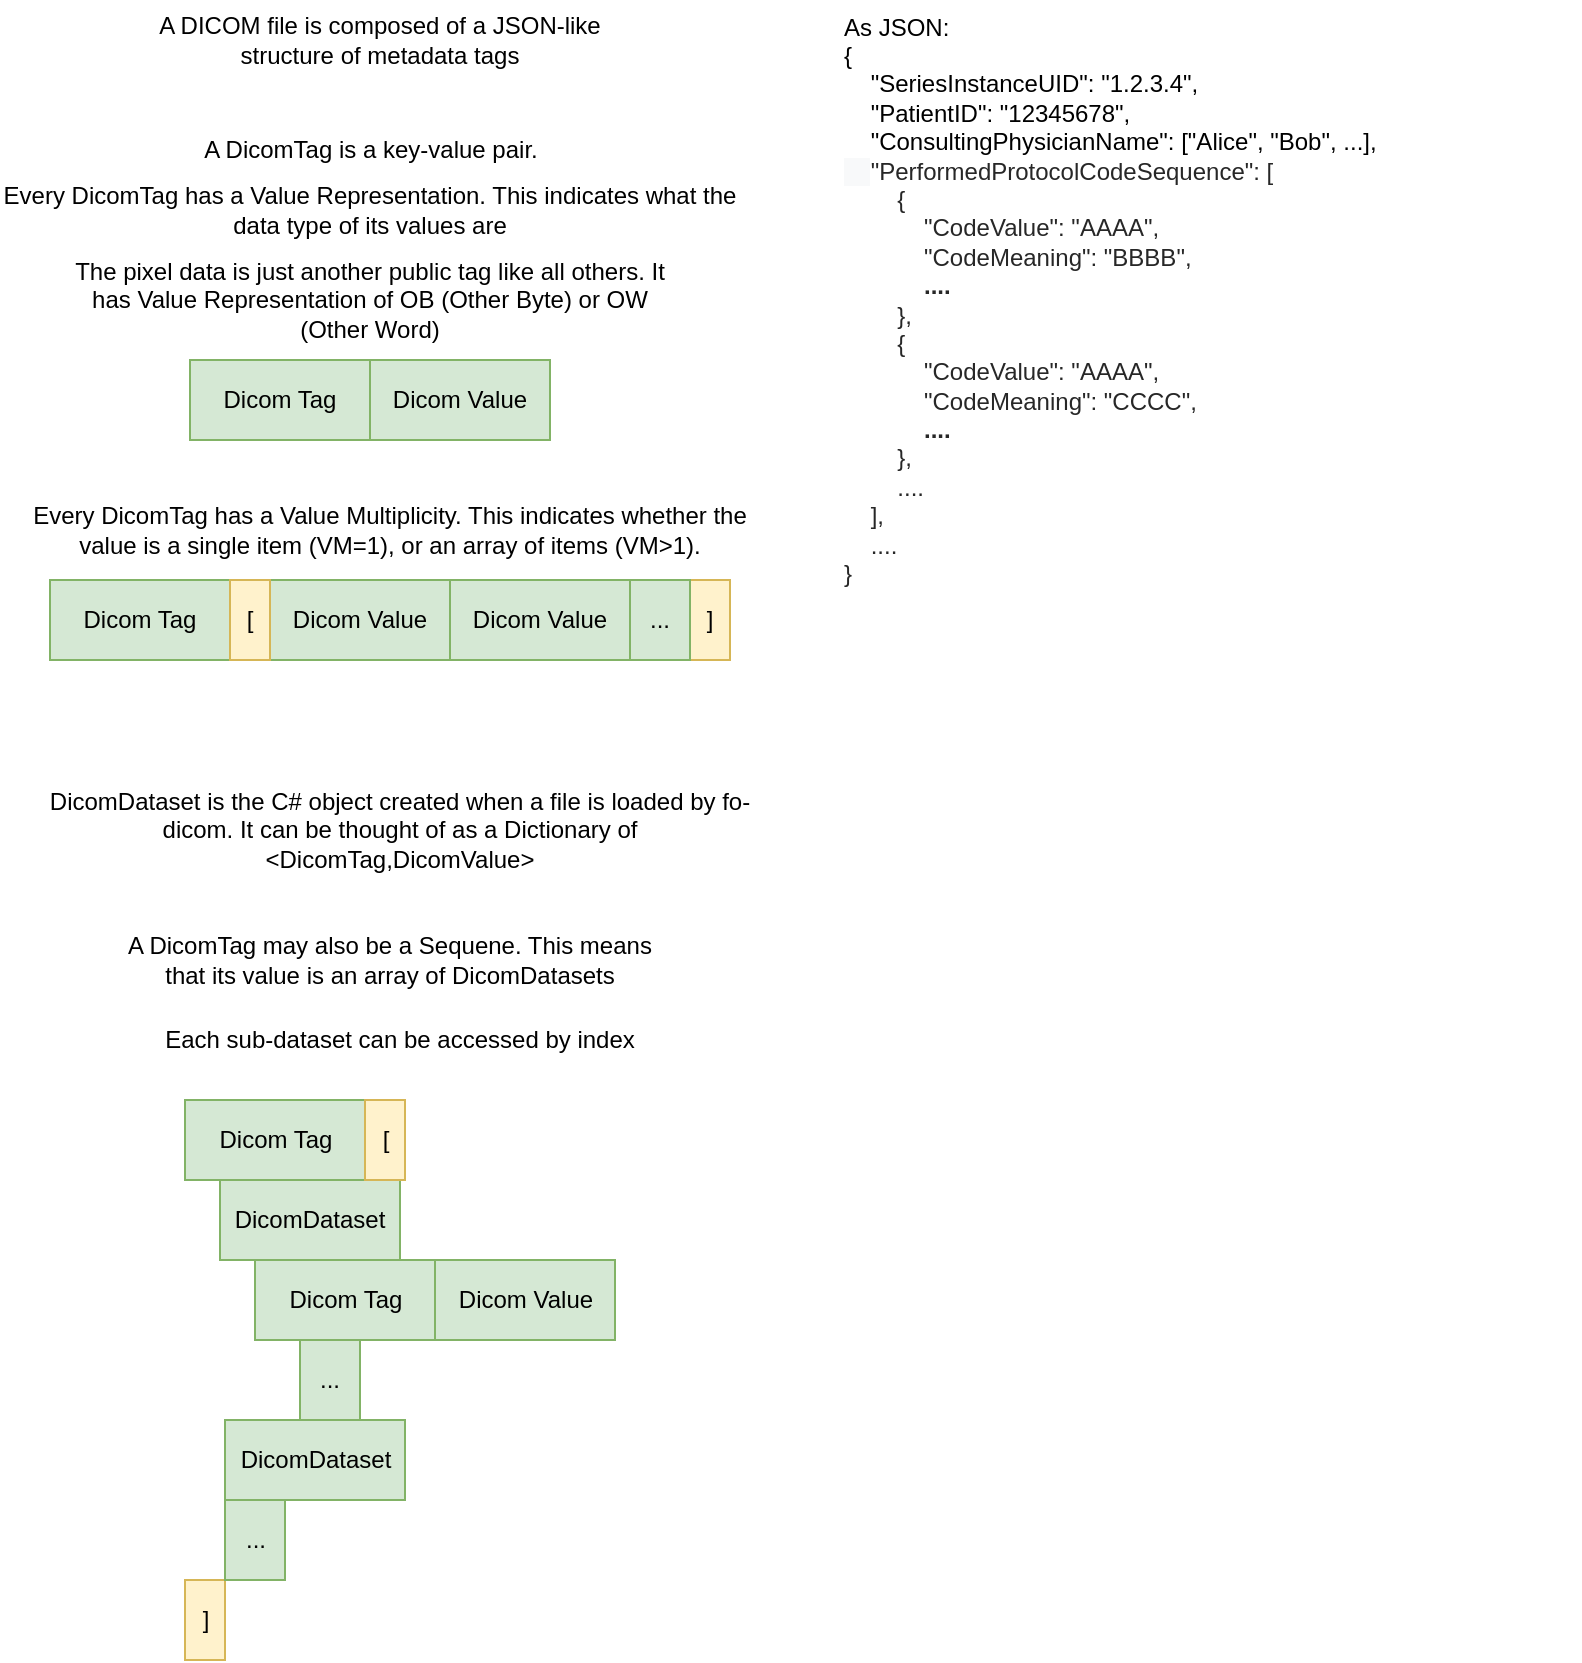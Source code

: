 <mxfile version="13.6.2" type="device"><diagram id="Y_EHUJNWM3vjM8m9KcAz" name="Page-1"><mxGraphModel dx="981" dy="567" grid="1" gridSize="10" guides="1" tooltips="1" connect="1" arrows="1" fold="1" page="1" pageScale="1" pageWidth="850" pageHeight="1100" math="0" shadow="0"><root><mxCell id="0"/><mxCell id="1" parent="0"/><mxCell id="JVvGWHRI27JUGnbTCFlz-3" value="DicomDataset is the C# object created when a file is loaded by fo-dicom. It can be thought of as a Dictionary of &amp;lt;DicomTag,DicomValue&amp;gt;" style="text;html=1;strokeColor=none;fillColor=none;align=center;verticalAlign=middle;whiteSpace=wrap;rounded=0;" vertex="1" parent="1"><mxGeometry x="25" y="380" width="370" height="90" as="geometry"/></mxCell><mxCell id="JVvGWHRI27JUGnbTCFlz-4" value="Every DicomTag has a Value Multiplicity. This indicates whether the value is a single item (VM=1), or an array of items (VM&amp;gt;1)." style="text;html=1;strokeColor=none;fillColor=none;align=center;verticalAlign=middle;whiteSpace=wrap;rounded=0;" vertex="1" parent="1"><mxGeometry x="25" y="260" width="360" height="30" as="geometry"/></mxCell><mxCell id="QvE8hwh6CDdlu9LA81t_-2" value="A DicomTag may also be a Sequene. This means that its value is an array of DicomDatasets" style="text;html=1;strokeColor=none;fillColor=none;align=center;verticalAlign=middle;whiteSpace=wrap;rounded=0;" vertex="1" parent="1"><mxGeometry x="65" y="470" width="280" height="40" as="geometry"/></mxCell><mxCell id="QvE8hwh6CDdlu9LA81t_-3" value="&lt;font style=&quot;font-size: 12px&quot;&gt;As JSON:&lt;br&gt;{&lt;br&gt;&amp;nbsp; &amp;nbsp; &quot;SeriesInstanceUID&quot;: &quot;1.2.3.4&quot;,&lt;br&gt;&lt;/font&gt;&lt;div&gt;&lt;span&gt;&lt;font style=&quot;font-size: 12px&quot;&gt;&amp;nbsp; &amp;nbsp; &quot;PatientID&quot;: &quot;12345678&quot;,&lt;/font&gt;&lt;/span&gt;&lt;/div&gt;&lt;div&gt;&lt;span&gt;&lt;font style=&quot;font-size: 12px&quot;&gt;&amp;nbsp; &amp;nbsp; &quot;ConsultingPhysicianName&quot;: [&quot;Alice&quot;, &quot;Bob&quot;, ...],&lt;/font&gt;&lt;/span&gt;&lt;/div&gt;&lt;div&gt;&lt;span style=&quot;background-color: rgb(248 , 249 , 250)&quot;&gt;&amp;nbsp; &amp;nbsp;&amp;nbsp;&lt;/span&gt;&lt;span style=&quot;background-color: rgb(255 , 255 , 255) ; color: rgb(39 , 39 , 39)&quot;&gt;&quot;PerformedProtocolCodeSequence&quot;: [&lt;/span&gt;&lt;/div&gt;&lt;div&gt;&lt;span style=&quot;color: rgb(39 , 39 , 39) ; font-family: , &amp;#34;blinkmacsystemfont&amp;#34; , &amp;#34;segoe ui&amp;#34; , &amp;#34;roboto&amp;#34; , &amp;#34;helvetica&amp;#34; , &amp;#34;arial&amp;#34; , sans-serif , &amp;#34;apple color emoji&amp;#34; , &amp;#34;segoe ui emoji&amp;#34; , &amp;#34;segoe ui symbol&amp;#34; ; background-color: rgb(255 , 255 , 255)&quot;&gt;&lt;font style=&quot;font-size: 12px&quot;&gt;&amp;nbsp; &amp;nbsp; &amp;nbsp; &amp;nbsp; {&lt;/font&gt;&lt;/span&gt;&lt;/div&gt;&lt;div&gt;&lt;span style=&quot;color: rgb(39 , 39 , 39) ; font-family: , &amp;#34;blinkmacsystemfont&amp;#34; , &amp;#34;segoe ui&amp;#34; , &amp;#34;roboto&amp;#34; , &amp;#34;helvetica&amp;#34; , &amp;#34;arial&amp;#34; , sans-serif , &amp;#34;apple color emoji&amp;#34; , &amp;#34;segoe ui emoji&amp;#34; , &amp;#34;segoe ui symbol&amp;#34; ; background-color: rgb(255 , 255 , 255)&quot;&gt;&lt;font style=&quot;font-size: 12px&quot;&gt;&amp;nbsp; &amp;nbsp; &amp;nbsp; &amp;nbsp; &amp;nbsp; &amp;nbsp; &quot;CodeValue&quot;: &quot;AAAA&quot;,&lt;/font&gt;&lt;/span&gt;&lt;/div&gt;&lt;div&gt;&lt;span style=&quot;color: rgb(39 , 39 , 39) ; font-family: , &amp;#34;blinkmacsystemfont&amp;#34; , &amp;#34;segoe ui&amp;#34; , &amp;#34;roboto&amp;#34; , &amp;#34;helvetica&amp;#34; , &amp;#34;arial&amp;#34; , sans-serif , &amp;#34;apple color emoji&amp;#34; , &amp;#34;segoe ui emoji&amp;#34; , &amp;#34;segoe ui symbol&amp;#34; ; background-color: rgb(255 , 255 , 255)&quot;&gt;&lt;font style=&quot;font-size: 12px&quot;&gt;&amp;nbsp; &amp;nbsp; &amp;nbsp; &amp;nbsp; &amp;nbsp; &amp;nbsp; &quot;CodeMeaning&quot;: &quot;BBBB&quot;,&lt;/font&gt;&lt;/span&gt;&lt;/div&gt;&lt;div&gt;&lt;span style=&quot;color: rgb(39 , 39 , 39) ; font-family: , &amp;#34;blinkmacsystemfont&amp;#34; , &amp;#34;segoe ui&amp;#34; , &amp;#34;roboto&amp;#34; , &amp;#34;helvetica&amp;#34; , &amp;#34;arial&amp;#34; , sans-serif , &amp;#34;apple color emoji&amp;#34; , &amp;#34;segoe ui emoji&amp;#34; , &amp;#34;segoe ui symbol&amp;#34; ; background-color: rgb(255 , 255 , 255)&quot;&gt;&lt;font style=&quot;font-size: 12px&quot;&gt;&lt;b&gt;&amp;nbsp; &amp;nbsp; &amp;nbsp; &amp;nbsp; &amp;nbsp; &amp;nbsp; ....&lt;/b&gt;&lt;/font&gt;&lt;/span&gt;&lt;/div&gt;&lt;div&gt;&lt;span style=&quot;color: rgb(39 , 39 , 39) ; font-family: , &amp;#34;blinkmacsystemfont&amp;#34; , &amp;#34;segoe ui&amp;#34; , &amp;#34;roboto&amp;#34; , &amp;#34;helvetica&amp;#34; , &amp;#34;arial&amp;#34; , sans-serif , &amp;#34;apple color emoji&amp;#34; , &amp;#34;segoe ui emoji&amp;#34; , &amp;#34;segoe ui symbol&amp;#34; ; background-color: rgb(255 , 255 , 255)&quot;&gt;&lt;font style=&quot;font-size: 12px&quot;&gt;&amp;nbsp; &amp;nbsp; &amp;nbsp; &amp;nbsp; },&lt;/font&gt;&lt;/span&gt;&lt;/div&gt;&lt;div&gt;&lt;div&gt;&lt;span style=&quot;color: rgb(39 , 39 , 39) ; background-color: rgb(255 , 255 , 255)&quot;&gt;&amp;nbsp; &amp;nbsp; &amp;nbsp; &amp;nbsp; {&lt;/span&gt;&lt;/div&gt;&lt;div&gt;&lt;span style=&quot;color: rgb(39 , 39 , 39) ; background-color: rgb(255 , 255 , 255)&quot;&gt;&amp;nbsp; &amp;nbsp; &amp;nbsp; &amp;nbsp; &amp;nbsp; &amp;nbsp; &quot;CodeValue&quot;: &quot;AAAA&quot;,&lt;/span&gt;&lt;/div&gt;&lt;div&gt;&lt;span style=&quot;color: rgb(39 , 39 , 39) ; background-color: rgb(255 , 255 , 255)&quot;&gt;&amp;nbsp; &amp;nbsp; &amp;nbsp; &amp;nbsp; &amp;nbsp; &amp;nbsp; &quot;CodeMeaning&quot;: &quot;CCCC&quot;,&lt;/span&gt;&lt;/div&gt;&lt;div&gt;&lt;span style=&quot;color: rgb(39 , 39 , 39) ; background-color: rgb(255 , 255 , 255)&quot;&gt;&lt;b&gt;&amp;nbsp; &amp;nbsp; &amp;nbsp; &amp;nbsp; &amp;nbsp; &amp;nbsp; ....&lt;/b&gt;&lt;/span&gt;&lt;/div&gt;&lt;div&gt;&lt;span style=&quot;color: rgb(39 , 39 , 39) ; background-color: rgb(255 , 255 , 255)&quot;&gt;&amp;nbsp; &amp;nbsp; &amp;nbsp; &amp;nbsp; },&lt;/span&gt;&lt;/div&gt;&lt;div&gt;&lt;span style=&quot;color: rgb(39 , 39 , 39) ; background-color: rgb(255 , 255 , 255)&quot;&gt;&amp;nbsp; &amp;nbsp; &amp;nbsp; &amp;nbsp; ....&lt;/span&gt;&lt;/div&gt;&lt;div&gt;&lt;span style=&quot;background-color: rgb(255 , 255 , 255) ; color: rgb(39 , 39 , 39)&quot;&gt;&amp;nbsp; &amp;nbsp;&amp;nbsp;&lt;/span&gt;&lt;span style=&quot;background-color: rgb(255 , 255 , 255) ; color: rgb(39 , 39 , 39) ; font-family: , &amp;#34;blinkmacsystemfont&amp;#34; , &amp;#34;segoe ui&amp;#34; , &amp;#34;roboto&amp;#34; , &amp;#34;helvetica&amp;#34; , &amp;#34;arial&amp;#34; , sans-serif , &amp;#34;apple color emoji&amp;#34; , &amp;#34;segoe ui emoji&amp;#34; , &amp;#34;segoe ui symbol&amp;#34;&quot;&gt;],&lt;/span&gt;&lt;/div&gt;&lt;/div&gt;&lt;div&gt;&lt;span style=&quot;background-color: rgb(255 , 255 , 255) ; color: rgb(39 , 39 , 39) ; font-family: , &amp;#34;blinkmacsystemfont&amp;#34; , &amp;#34;segoe ui&amp;#34; , &amp;#34;roboto&amp;#34; , &amp;#34;helvetica&amp;#34; , &amp;#34;arial&amp;#34; , sans-serif , &amp;#34;apple color emoji&amp;#34; , &amp;#34;segoe ui emoji&amp;#34; , &amp;#34;segoe ui symbol&amp;#34;&quot;&gt;&amp;nbsp; &amp;nbsp; ....&lt;/span&gt;&lt;/div&gt;&lt;div&gt;&lt;span style=&quot;background-color: rgb(255 , 255 , 255) ; color: rgb(39 , 39 , 39) ; font-family: , &amp;#34;blinkmacsystemfont&amp;#34; , &amp;#34;segoe ui&amp;#34; , &amp;#34;roboto&amp;#34; , &amp;#34;helvetica&amp;#34; , &amp;#34;arial&amp;#34; , sans-serif , &amp;#34;apple color emoji&amp;#34; , &amp;#34;segoe ui emoji&amp;#34; , &amp;#34;segoe ui symbol&amp;#34;&quot;&gt;}&lt;/span&gt;&lt;/div&gt;" style="text;html=1;strokeColor=none;fillColor=none;align=left;verticalAlign=middle;whiteSpace=wrap;rounded=0;" vertex="1" parent="1"><mxGeometry x="430" y="25" width="370" height="270" as="geometry"/></mxCell><mxCell id="QvE8hwh6CDdlu9LA81t_-4" value="Every DicomTag has a Value Representation. This indicates what the data type of its values are" style="text;html=1;strokeColor=none;fillColor=none;align=center;verticalAlign=middle;whiteSpace=wrap;rounded=0;" vertex="1" parent="1"><mxGeometry x="10" y="90" width="370" height="50" as="geometry"/></mxCell><mxCell id="QvE8hwh6CDdlu9LA81t_-6" value="&lt;span&gt;The pixel data is just another public tag like all others. It has Value Representation of OB (Other Byte) or OW (Other Word)&lt;/span&gt;" style="text;html=1;strokeColor=none;fillColor=none;align=center;verticalAlign=middle;whiteSpace=wrap;rounded=0;" vertex="1" parent="1"><mxGeometry x="40" y="160" width="310" as="geometry"/></mxCell><mxCell id="QvE8hwh6CDdlu9LA81t_-7" value="A DICOM file is composed of a JSON-like structure of metadata tags" style="text;html=1;strokeColor=none;fillColor=none;align=center;verticalAlign=middle;whiteSpace=wrap;rounded=0;" vertex="1" parent="1"><mxGeometry x="85" y="10" width="230" height="40" as="geometry"/></mxCell><mxCell id="QvE8hwh6CDdlu9LA81t_-27" value="" style="group" vertex="1" connectable="0" parent="1"><mxGeometry x="35" y="300" width="340" height="40" as="geometry"/></mxCell><mxCell id="QvE8hwh6CDdlu9LA81t_-11" value="Dicom Tag" style="text;html=1;strokeColor=#82b366;fillColor=#d5e8d4;align=center;verticalAlign=middle;whiteSpace=wrap;rounded=0;" vertex="1" parent="QvE8hwh6CDdlu9LA81t_-27"><mxGeometry width="90" height="40" as="geometry"/></mxCell><mxCell id="QvE8hwh6CDdlu9LA81t_-12" value="Dicom Value" style="text;html=1;strokeColor=#82b366;fillColor=#d5e8d4;align=center;verticalAlign=middle;whiteSpace=wrap;rounded=0;" vertex="1" parent="QvE8hwh6CDdlu9LA81t_-27"><mxGeometry x="110" width="90" height="40" as="geometry"/></mxCell><mxCell id="QvE8hwh6CDdlu9LA81t_-13" value="Dicom Value" style="text;html=1;strokeColor=#82b366;fillColor=#d5e8d4;align=center;verticalAlign=middle;whiteSpace=wrap;rounded=0;" vertex="1" parent="QvE8hwh6CDdlu9LA81t_-27"><mxGeometry x="200" width="90" height="40" as="geometry"/></mxCell><mxCell id="QvE8hwh6CDdlu9LA81t_-14" value="[" style="text;html=1;strokeColor=#d6b656;fillColor=#fff2cc;align=center;verticalAlign=middle;whiteSpace=wrap;rounded=0;" vertex="1" parent="QvE8hwh6CDdlu9LA81t_-27"><mxGeometry x="90" width="20" height="40" as="geometry"/></mxCell><mxCell id="QvE8hwh6CDdlu9LA81t_-16" value="]" style="text;html=1;strokeColor=#d6b656;fillColor=#fff2cc;align=center;verticalAlign=middle;whiteSpace=wrap;rounded=0;" vertex="1" parent="QvE8hwh6CDdlu9LA81t_-27"><mxGeometry x="320" width="20" height="40" as="geometry"/></mxCell><mxCell id="QvE8hwh6CDdlu9LA81t_-17" value="..." style="text;html=1;strokeColor=#82b366;fillColor=#d5e8d4;align=center;verticalAlign=middle;whiteSpace=wrap;rounded=0;" vertex="1" parent="QvE8hwh6CDdlu9LA81t_-27"><mxGeometry x="290" width="30" height="40" as="geometry"/></mxCell><mxCell id="QvE8hwh6CDdlu9LA81t_-28" value="" style="group" vertex="1" connectable="0" parent="1"><mxGeometry x="105" y="190" width="180" height="40" as="geometry"/></mxCell><mxCell id="QvE8hwh6CDdlu9LA81t_-9" value="Dicom Tag" style="text;html=1;strokeColor=#82b366;fillColor=#d5e8d4;align=center;verticalAlign=middle;whiteSpace=wrap;rounded=0;" vertex="1" parent="QvE8hwh6CDdlu9LA81t_-28"><mxGeometry width="90" height="40" as="geometry"/></mxCell><mxCell id="QvE8hwh6CDdlu9LA81t_-10" value="Dicom Value" style="text;html=1;strokeColor=#82b366;fillColor=#d5e8d4;align=center;verticalAlign=middle;whiteSpace=wrap;rounded=0;" vertex="1" parent="QvE8hwh6CDdlu9LA81t_-28"><mxGeometry x="90" width="90" height="40" as="geometry"/></mxCell><mxCell id="QvE8hwh6CDdlu9LA81t_-30" value="A DicomTag is a key-value pair." style="text;html=1;strokeColor=none;fillColor=none;align=center;verticalAlign=middle;whiteSpace=wrap;rounded=0;" vertex="1" parent="1"><mxGeometry x="107.5" y="70" width="175" height="30" as="geometry"/></mxCell><mxCell id="QvE8hwh6CDdlu9LA81t_-38" value="" style="group" vertex="1" connectable="0" parent="1"><mxGeometry x="102.5" y="560" width="215" height="280" as="geometry"/></mxCell><mxCell id="QvE8hwh6CDdlu9LA81t_-19" value="Dicom Tag" style="text;html=1;strokeColor=#82b366;fillColor=#d5e8d4;align=center;verticalAlign=middle;whiteSpace=wrap;rounded=0;" vertex="1" parent="QvE8hwh6CDdlu9LA81t_-38"><mxGeometry width="90" height="40" as="geometry"/></mxCell><mxCell id="QvE8hwh6CDdlu9LA81t_-20" value="DicomDataset" style="text;html=1;strokeColor=#82b366;fillColor=#d5e8d4;align=center;verticalAlign=middle;whiteSpace=wrap;rounded=0;" vertex="1" parent="QvE8hwh6CDdlu9LA81t_-38"><mxGeometry x="17.5" y="40" width="90" height="40" as="geometry"/></mxCell><mxCell id="QvE8hwh6CDdlu9LA81t_-21" value="DicomDataset" style="text;html=1;strokeColor=#82b366;fillColor=#d5e8d4;align=center;verticalAlign=middle;whiteSpace=wrap;rounded=0;" vertex="1" parent="QvE8hwh6CDdlu9LA81t_-38"><mxGeometry x="20" y="160" width="90" height="40" as="geometry"/></mxCell><mxCell id="QvE8hwh6CDdlu9LA81t_-22" value="[" style="text;html=1;strokeColor=#d6b656;fillColor=#fff2cc;align=center;verticalAlign=middle;whiteSpace=wrap;rounded=0;" vertex="1" parent="QvE8hwh6CDdlu9LA81t_-38"><mxGeometry x="90" width="20" height="40" as="geometry"/></mxCell><mxCell id="QvE8hwh6CDdlu9LA81t_-23" value="]" style="text;html=1;strokeColor=#d6b656;fillColor=#fff2cc;align=center;verticalAlign=middle;whiteSpace=wrap;rounded=0;" vertex="1" parent="QvE8hwh6CDdlu9LA81t_-38"><mxGeometry y="240" width="20" height="40" as="geometry"/></mxCell><mxCell id="QvE8hwh6CDdlu9LA81t_-24" value="..." style="text;html=1;strokeColor=#82b366;fillColor=#d5e8d4;align=center;verticalAlign=middle;whiteSpace=wrap;rounded=0;" vertex="1" parent="QvE8hwh6CDdlu9LA81t_-38"><mxGeometry x="20" y="200" width="30" height="40" as="geometry"/></mxCell><mxCell id="QvE8hwh6CDdlu9LA81t_-31" value="" style="group" vertex="1" connectable="0" parent="QvE8hwh6CDdlu9LA81t_-38"><mxGeometry x="35" y="80" width="180" height="40" as="geometry"/></mxCell><mxCell id="QvE8hwh6CDdlu9LA81t_-32" value="Dicom Tag" style="text;html=1;strokeColor=#82b366;fillColor=#d5e8d4;align=center;verticalAlign=middle;whiteSpace=wrap;rounded=0;" vertex="1" parent="QvE8hwh6CDdlu9LA81t_-31"><mxGeometry width="90" height="40" as="geometry"/></mxCell><mxCell id="QvE8hwh6CDdlu9LA81t_-33" value="Dicom Value" style="text;html=1;strokeColor=#82b366;fillColor=#d5e8d4;align=center;verticalAlign=middle;whiteSpace=wrap;rounded=0;" vertex="1" parent="QvE8hwh6CDdlu9LA81t_-31"><mxGeometry x="90" width="90" height="40" as="geometry"/></mxCell><mxCell id="QvE8hwh6CDdlu9LA81t_-37" value="..." style="text;html=1;strokeColor=#82b366;fillColor=#d5e8d4;align=center;verticalAlign=middle;whiteSpace=wrap;rounded=0;" vertex="1" parent="QvE8hwh6CDdlu9LA81t_-38"><mxGeometry x="57.5" y="120" width="30" height="40" as="geometry"/></mxCell><mxCell id="QvE8hwh6CDdlu9LA81t_-40" value="Each sub-dataset can be accessed by index" style="text;html=1;strokeColor=none;fillColor=none;align=center;verticalAlign=middle;whiteSpace=wrap;rounded=0;" vertex="1" parent="1"><mxGeometry x="70" y="510" width="280" height="40" as="geometry"/></mxCell></root></mxGraphModel></diagram></mxfile>